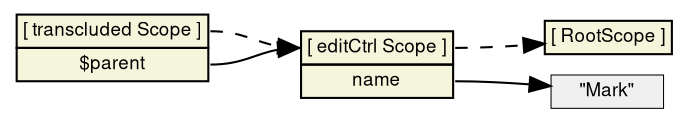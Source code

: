 digraph d {
	rankdir=LR
	nodesep=0.1
	node [fontname="Helvetica,Sans", fontsize=9, penwidth=0.5, margin="0.05, 0.04", height="0.2" ]

  /* scopes */
  node [shape=plaintext];
  root [label=<<table bgcolor="beige" border="0" cellborder="1" cellpadding="2" cellspacing="0">
  <tr><td port="proto">[ RootScope ]</td></tr></table>>]
  parent [label=<<table bgcolor="beige" border="0" cellborder="1" cellpadding="2" cellspacing="0">
  <tr><td port="proto">[ editCtrl Scope ]</td></tr>
  <tr><td port="name">name</td></tr>
  </table>>]
  transcludedScope [label=<<table bgcolor="beige" border="0" cellborder="1" cellpadding="2" cellspacing="0">
  <tr><td port="proto">[ transcluded Scope ]</td></tr>
  <tr><td port="parent">$parent</td></tr>
  </table>>]

  /* literals */
  node [fillcolor=gray94, shape=box, style=filled]
  Mark [label="\"Mark\""]

  /* references */
  parent:proto -> root:proto [style = dashed]
  parent:name -> Mark
  transcludedScope:proto -> parent:proto [style=dashed]
  transcludedScope:parent -> parent:proto
}
